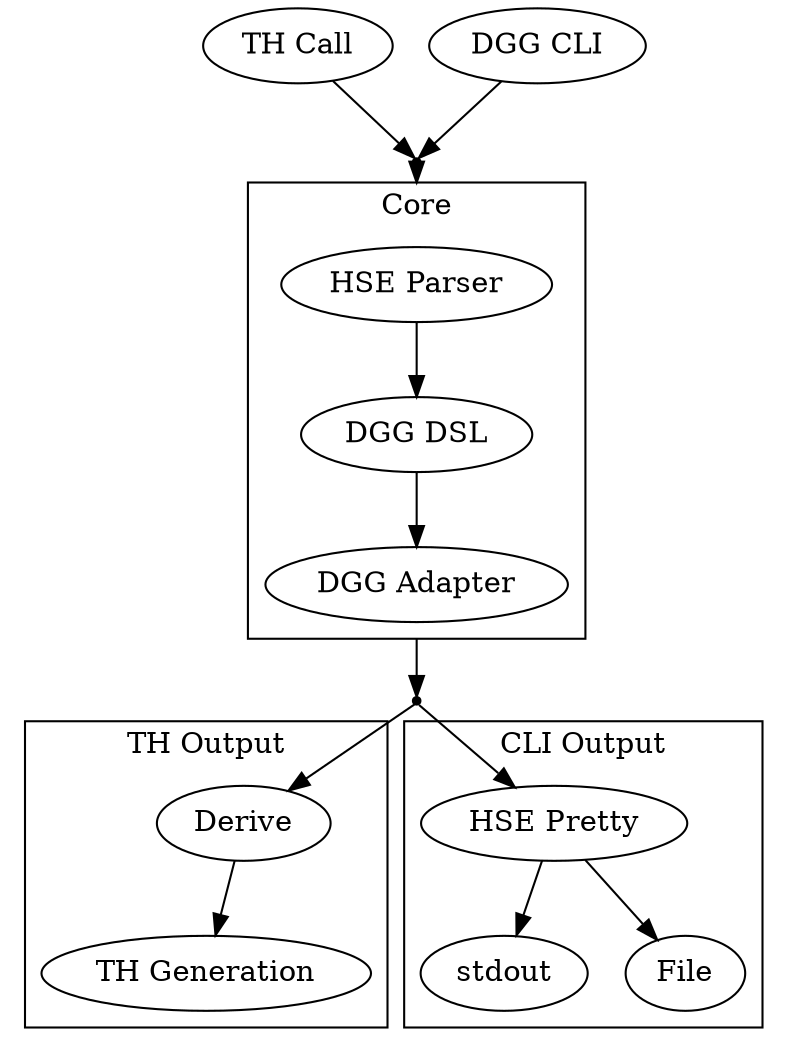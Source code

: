 digraph G {
    compound=true;

    " " [shape=point] 
    "TH Call" -> " " 
    "DGG CLI" -> " "
    " " -> "HSE Parser" [lhead=cluster0];

    subgraph cluster0 {
        label = "Core";
        "HSE Parser" -> "DGG DSL";
        "DGG DSL" -> "DGG Adapter";
    }
    
    "  " [shape=point]
    "DGG Adapter" -> "  " [ltail=cluster0];
    "  " -> Derive;
    "  " -> "HSE Pretty";

    subgraph cluster1 {
        label = "CLI Output"
        "HSE Pretty" -> stdout;
        "HSE Pretty" -> File;
    }

    subgraph cluster2 {
        label = "TH Output"
        Derive -> "TH Generation";
    }
}
